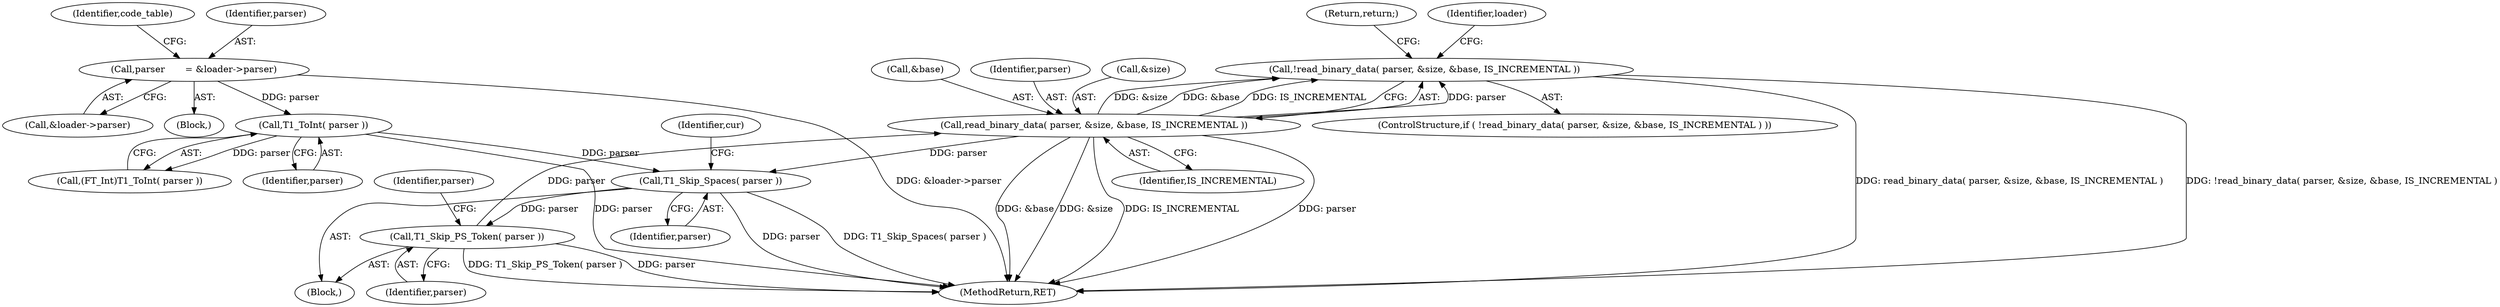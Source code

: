 digraph "0_savannah_73be9f9ab67842cfbec36ee99e8d2301434c84ca@API" {
"1000387" [label="(Call,!read_binary_data( parser, &size, &base, IS_INCREMENTAL ))"];
"1000388" [label="(Call,read_binary_data( parser, &size, &base, IS_INCREMENTAL ))"];
"1000340" [label="(Call,T1_Skip_PS_Token( parser ))"];
"1000273" [label="(Call,T1_Skip_Spaces( parser ))"];
"1000202" [label="(Call,T1_ToInt( parser ))"];
"1000135" [label="(Call,parser       = &loader->parser)"];
"1000395" [label="(Return,return;)"];
"1000346" [label="(Identifier,parser)"];
"1000532" [label="(MethodReturn,RET)"];
"1000203" [label="(Identifier,parser)"];
"1000137" [label="(Call,&loader->parser)"];
"1000387" [label="(Call,!read_binary_data( parser, &size, &base, IS_INCREMENTAL ))"];
"1000202" [label="(Call,T1_ToInt( parser ))"];
"1000394" [label="(Identifier,IS_INCREMENTAL)"];
"1000276" [label="(Identifier,cur)"];
"1000270" [label="(Block,)"];
"1000200" [label="(Call,(FT_Int)T1_ToInt( parser ))"];
"1000135" [label="(Call,parser       = &loader->parser)"];
"1000341" [label="(Identifier,parser)"];
"1000386" [label="(ControlStructure,if ( !read_binary_data( parser, &size, &base, IS_INCREMENTAL ) ))"];
"1000273" [label="(Call,T1_Skip_Spaces( parser ))"];
"1000143" [label="(Identifier,code_table)"];
"1000136" [label="(Identifier,parser)"];
"1000398" [label="(Identifier,loader)"];
"1000274" [label="(Identifier,parser)"];
"1000133" [label="(Block,)"];
"1000340" [label="(Call,T1_Skip_PS_Token( parser ))"];
"1000390" [label="(Call,&size)"];
"1000392" [label="(Call,&base)"];
"1000388" [label="(Call,read_binary_data( parser, &size, &base, IS_INCREMENTAL ))"];
"1000389" [label="(Identifier,parser)"];
"1000387" -> "1000386"  [label="AST: "];
"1000387" -> "1000388"  [label="CFG: "];
"1000388" -> "1000387"  [label="AST: "];
"1000395" -> "1000387"  [label="CFG: "];
"1000398" -> "1000387"  [label="CFG: "];
"1000387" -> "1000532"  [label="DDG: read_binary_data( parser, &size, &base, IS_INCREMENTAL )"];
"1000387" -> "1000532"  [label="DDG: !read_binary_data( parser, &size, &base, IS_INCREMENTAL )"];
"1000388" -> "1000387"  [label="DDG: parser"];
"1000388" -> "1000387"  [label="DDG: &size"];
"1000388" -> "1000387"  [label="DDG: &base"];
"1000388" -> "1000387"  [label="DDG: IS_INCREMENTAL"];
"1000388" -> "1000394"  [label="CFG: "];
"1000389" -> "1000388"  [label="AST: "];
"1000390" -> "1000388"  [label="AST: "];
"1000392" -> "1000388"  [label="AST: "];
"1000394" -> "1000388"  [label="AST: "];
"1000388" -> "1000532"  [label="DDG: IS_INCREMENTAL"];
"1000388" -> "1000532"  [label="DDG: parser"];
"1000388" -> "1000532"  [label="DDG: &base"];
"1000388" -> "1000532"  [label="DDG: &size"];
"1000388" -> "1000273"  [label="DDG: parser"];
"1000340" -> "1000388"  [label="DDG: parser"];
"1000340" -> "1000270"  [label="AST: "];
"1000340" -> "1000341"  [label="CFG: "];
"1000341" -> "1000340"  [label="AST: "];
"1000346" -> "1000340"  [label="CFG: "];
"1000340" -> "1000532"  [label="DDG: T1_Skip_PS_Token( parser )"];
"1000340" -> "1000532"  [label="DDG: parser"];
"1000273" -> "1000340"  [label="DDG: parser"];
"1000273" -> "1000270"  [label="AST: "];
"1000273" -> "1000274"  [label="CFG: "];
"1000274" -> "1000273"  [label="AST: "];
"1000276" -> "1000273"  [label="CFG: "];
"1000273" -> "1000532"  [label="DDG: parser"];
"1000273" -> "1000532"  [label="DDG: T1_Skip_Spaces( parser )"];
"1000202" -> "1000273"  [label="DDG: parser"];
"1000202" -> "1000200"  [label="AST: "];
"1000202" -> "1000203"  [label="CFG: "];
"1000203" -> "1000202"  [label="AST: "];
"1000200" -> "1000202"  [label="CFG: "];
"1000202" -> "1000532"  [label="DDG: parser"];
"1000202" -> "1000200"  [label="DDG: parser"];
"1000135" -> "1000202"  [label="DDG: parser"];
"1000135" -> "1000133"  [label="AST: "];
"1000135" -> "1000137"  [label="CFG: "];
"1000136" -> "1000135"  [label="AST: "];
"1000137" -> "1000135"  [label="AST: "];
"1000143" -> "1000135"  [label="CFG: "];
"1000135" -> "1000532"  [label="DDG: &loader->parser"];
}
